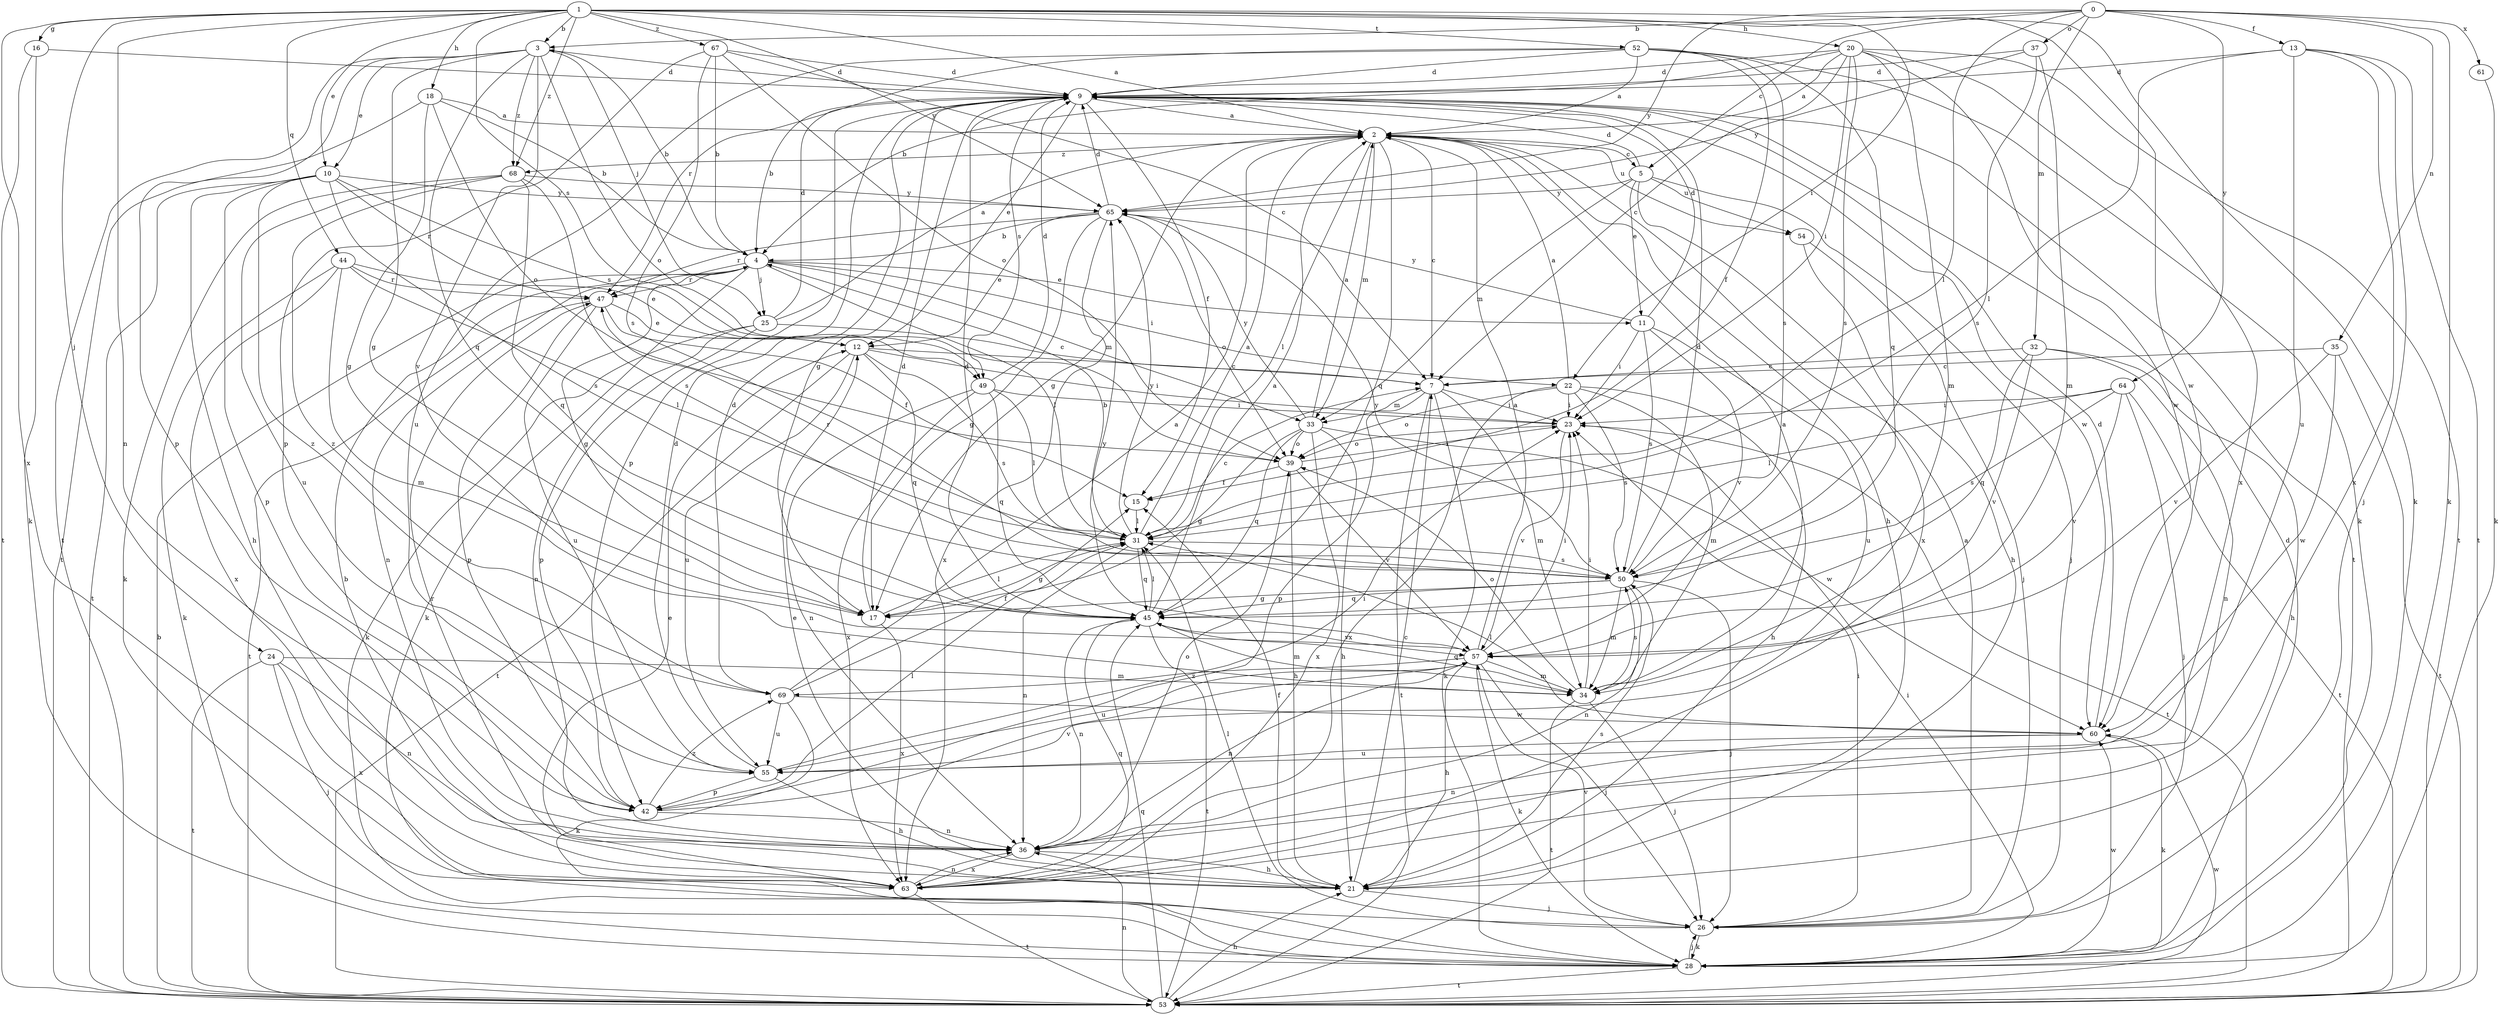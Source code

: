 strict digraph  {
0;
1;
2;
3;
4;
5;
7;
9;
10;
11;
12;
13;
15;
16;
17;
18;
20;
21;
22;
23;
24;
25;
26;
28;
31;
32;
33;
34;
35;
36;
37;
39;
42;
44;
45;
47;
49;
50;
52;
53;
54;
55;
57;
60;
61;
63;
64;
65;
67;
68;
69;
0 -> 3  [label=b];
0 -> 5  [label=c];
0 -> 13  [label=f];
0 -> 28  [label=k];
0 -> 31  [label=l];
0 -> 32  [label=m];
0 -> 35  [label=n];
0 -> 37  [label=o];
0 -> 61  [label=x];
0 -> 64  [label=y];
0 -> 65  [label=y];
1 -> 2  [label=a];
1 -> 3  [label=b];
1 -> 10  [label=e];
1 -> 16  [label=g];
1 -> 18  [label=h];
1 -> 20  [label=h];
1 -> 22  [label=i];
1 -> 24  [label=j];
1 -> 28  [label=k];
1 -> 36  [label=n];
1 -> 44  [label=q];
1 -> 49  [label=s];
1 -> 52  [label=t];
1 -> 60  [label=w];
1 -> 63  [label=x];
1 -> 65  [label=y];
1 -> 67  [label=z];
1 -> 68  [label=z];
2 -> 5  [label=c];
2 -> 7  [label=c];
2 -> 17  [label=g];
2 -> 21  [label=h];
2 -> 31  [label=l];
2 -> 33  [label=m];
2 -> 45  [label=q];
2 -> 54  [label=u];
2 -> 68  [label=z];
3 -> 9  [label=d];
3 -> 10  [label=e];
3 -> 17  [label=g];
3 -> 25  [label=j];
3 -> 39  [label=o];
3 -> 42  [label=p];
3 -> 45  [label=q];
3 -> 53  [label=t];
3 -> 57  [label=v];
3 -> 68  [label=z];
4 -> 3  [label=b];
4 -> 11  [label=e];
4 -> 17  [label=g];
4 -> 22  [label=i];
4 -> 25  [label=j];
4 -> 28  [label=k];
4 -> 31  [label=l];
4 -> 33  [label=m];
4 -> 36  [label=n];
4 -> 47  [label=r];
5 -> 9  [label=d];
5 -> 11  [label=e];
5 -> 26  [label=j];
5 -> 33  [label=m];
5 -> 54  [label=u];
5 -> 63  [label=x];
5 -> 65  [label=y];
7 -> 23  [label=i];
7 -> 28  [label=k];
7 -> 33  [label=m];
7 -> 34  [label=m];
7 -> 42  [label=p];
7 -> 53  [label=t];
9 -> 2  [label=a];
9 -> 4  [label=b];
9 -> 12  [label=e];
9 -> 15  [label=f];
9 -> 17  [label=g];
9 -> 42  [label=p];
9 -> 49  [label=s];
9 -> 53  [label=t];
9 -> 60  [label=w];
10 -> 21  [label=h];
10 -> 42  [label=p];
10 -> 47  [label=r];
10 -> 49  [label=s];
10 -> 50  [label=s];
10 -> 53  [label=t];
10 -> 65  [label=y];
10 -> 69  [label=z];
11 -> 9  [label=d];
11 -> 23  [label=i];
11 -> 50  [label=s];
11 -> 55  [label=u];
11 -> 57  [label=v];
11 -> 65  [label=y];
12 -> 7  [label=c];
12 -> 23  [label=i];
12 -> 45  [label=q];
12 -> 50  [label=s];
12 -> 53  [label=t];
12 -> 55  [label=u];
13 -> 9  [label=d];
13 -> 26  [label=j];
13 -> 31  [label=l];
13 -> 53  [label=t];
13 -> 55  [label=u];
13 -> 63  [label=x];
15 -> 31  [label=l];
16 -> 9  [label=d];
16 -> 28  [label=k];
16 -> 53  [label=t];
17 -> 9  [label=d];
17 -> 31  [label=l];
17 -> 63  [label=x];
18 -> 2  [label=a];
18 -> 4  [label=b];
18 -> 17  [label=g];
18 -> 39  [label=o];
18 -> 53  [label=t];
20 -> 2  [label=a];
20 -> 4  [label=b];
20 -> 7  [label=c];
20 -> 9  [label=d];
20 -> 23  [label=i];
20 -> 34  [label=m];
20 -> 50  [label=s];
20 -> 53  [label=t];
20 -> 60  [label=w];
20 -> 63  [label=x];
21 -> 7  [label=c];
21 -> 12  [label=e];
21 -> 15  [label=f];
21 -> 26  [label=j];
21 -> 47  [label=r];
21 -> 50  [label=s];
22 -> 2  [label=a];
22 -> 21  [label=h];
22 -> 23  [label=i];
22 -> 34  [label=m];
22 -> 39  [label=o];
22 -> 50  [label=s];
22 -> 63  [label=x];
23 -> 39  [label=o];
23 -> 53  [label=t];
23 -> 57  [label=v];
24 -> 26  [label=j];
24 -> 34  [label=m];
24 -> 36  [label=n];
24 -> 53  [label=t];
24 -> 63  [label=x];
25 -> 2  [label=a];
25 -> 7  [label=c];
25 -> 9  [label=d];
25 -> 28  [label=k];
25 -> 36  [label=n];
25 -> 42  [label=p];
26 -> 2  [label=a];
26 -> 23  [label=i];
26 -> 28  [label=k];
26 -> 31  [label=l];
26 -> 57  [label=v];
28 -> 9  [label=d];
28 -> 23  [label=i];
28 -> 26  [label=j];
28 -> 53  [label=t];
28 -> 60  [label=w];
31 -> 2  [label=a];
31 -> 4  [label=b];
31 -> 7  [label=c];
31 -> 17  [label=g];
31 -> 36  [label=n];
31 -> 45  [label=q];
31 -> 47  [label=r];
31 -> 50  [label=s];
31 -> 65  [label=y];
32 -> 7  [label=c];
32 -> 21  [label=h];
32 -> 36  [label=n];
32 -> 45  [label=q];
32 -> 57  [label=v];
33 -> 2  [label=a];
33 -> 17  [label=g];
33 -> 21  [label=h];
33 -> 39  [label=o];
33 -> 45  [label=q];
33 -> 60  [label=w];
33 -> 63  [label=x];
33 -> 65  [label=y];
34 -> 2  [label=a];
34 -> 23  [label=i];
34 -> 26  [label=j];
34 -> 39  [label=o];
34 -> 45  [label=q];
34 -> 50  [label=s];
34 -> 53  [label=t];
35 -> 7  [label=c];
35 -> 53  [label=t];
35 -> 57  [label=v];
35 -> 60  [label=w];
36 -> 21  [label=h];
36 -> 39  [label=o];
36 -> 63  [label=x];
37 -> 9  [label=d];
37 -> 34  [label=m];
37 -> 50  [label=s];
37 -> 65  [label=y];
39 -> 15  [label=f];
39 -> 21  [label=h];
39 -> 23  [label=i];
39 -> 57  [label=v];
42 -> 31  [label=l];
42 -> 36  [label=n];
42 -> 57  [label=v];
42 -> 69  [label=z];
44 -> 12  [label=e];
44 -> 28  [label=k];
44 -> 31  [label=l];
44 -> 34  [label=m];
44 -> 47  [label=r];
44 -> 63  [label=x];
45 -> 2  [label=a];
45 -> 9  [label=d];
45 -> 31  [label=l];
45 -> 34  [label=m];
45 -> 36  [label=n];
45 -> 53  [label=t];
45 -> 57  [label=v];
47 -> 12  [label=e];
47 -> 15  [label=f];
47 -> 42  [label=p];
47 -> 53  [label=t];
47 -> 55  [label=u];
49 -> 9  [label=d];
49 -> 23  [label=i];
49 -> 31  [label=l];
49 -> 36  [label=n];
49 -> 45  [label=q];
49 -> 63  [label=x];
50 -> 9  [label=d];
50 -> 17  [label=g];
50 -> 26  [label=j];
50 -> 34  [label=m];
50 -> 36  [label=n];
50 -> 45  [label=q];
50 -> 65  [label=y];
52 -> 2  [label=a];
52 -> 9  [label=d];
52 -> 15  [label=f];
52 -> 28  [label=k];
52 -> 45  [label=q];
52 -> 47  [label=r];
52 -> 50  [label=s];
52 -> 55  [label=u];
53 -> 4  [label=b];
53 -> 21  [label=h];
53 -> 36  [label=n];
53 -> 45  [label=q];
53 -> 60  [label=w];
54 -> 21  [label=h];
54 -> 26  [label=j];
55 -> 9  [label=d];
55 -> 21  [label=h];
55 -> 23  [label=i];
55 -> 42  [label=p];
57 -> 2  [label=a];
57 -> 21  [label=h];
57 -> 23  [label=i];
57 -> 26  [label=j];
57 -> 28  [label=k];
57 -> 34  [label=m];
57 -> 36  [label=n];
57 -> 55  [label=u];
57 -> 65  [label=y];
57 -> 69  [label=z];
60 -> 9  [label=d];
60 -> 28  [label=k];
60 -> 31  [label=l];
60 -> 36  [label=n];
60 -> 55  [label=u];
61 -> 28  [label=k];
63 -> 4  [label=b];
63 -> 12  [label=e];
63 -> 36  [label=n];
63 -> 45  [label=q];
63 -> 53  [label=t];
64 -> 23  [label=i];
64 -> 26  [label=j];
64 -> 31  [label=l];
64 -> 50  [label=s];
64 -> 53  [label=t];
64 -> 57  [label=v];
65 -> 4  [label=b];
65 -> 9  [label=d];
65 -> 12  [label=e];
65 -> 17  [label=g];
65 -> 39  [label=o];
65 -> 47  [label=r];
65 -> 63  [label=x];
67 -> 4  [label=b];
67 -> 7  [label=c];
67 -> 9  [label=d];
67 -> 39  [label=o];
67 -> 42  [label=p];
67 -> 50  [label=s];
68 -> 28  [label=k];
68 -> 45  [label=q];
68 -> 50  [label=s];
68 -> 55  [label=u];
68 -> 65  [label=y];
68 -> 69  [label=z];
69 -> 2  [label=a];
69 -> 9  [label=d];
69 -> 15  [label=f];
69 -> 28  [label=k];
69 -> 55  [label=u];
69 -> 60  [label=w];
}

